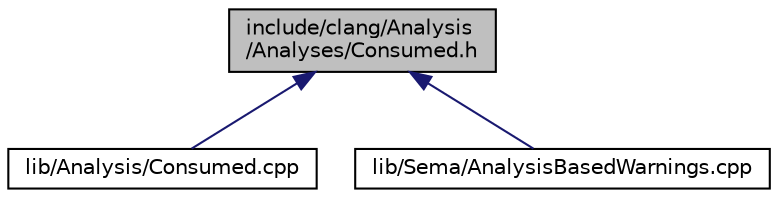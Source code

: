 digraph "include/clang/Analysis/Analyses/Consumed.h"
{
 // LATEX_PDF_SIZE
  bgcolor="transparent";
  edge [fontname="Helvetica",fontsize="10",labelfontname="Helvetica",labelfontsize="10"];
  node [fontname="Helvetica",fontsize="10",shape=record];
  Node1 [label="include/clang/Analysis\l/Analyses/Consumed.h",height=0.2,width=0.4,color="black", fillcolor="grey75", style="filled", fontcolor="black",tooltip=" "];
  Node1 -> Node2 [dir="back",color="midnightblue",fontsize="10",style="solid",fontname="Helvetica"];
  Node2 [label="lib/Analysis/Consumed.cpp",height=0.2,width=0.4,color="black",URL="$Consumed_8cpp.html",tooltip=" "];
  Node1 -> Node3 [dir="back",color="midnightblue",fontsize="10",style="solid",fontname="Helvetica"];
  Node3 [label="lib/Sema/AnalysisBasedWarnings.cpp",height=0.2,width=0.4,color="black",URL="$AnalysisBasedWarnings_8cpp.html",tooltip=" "];
}
